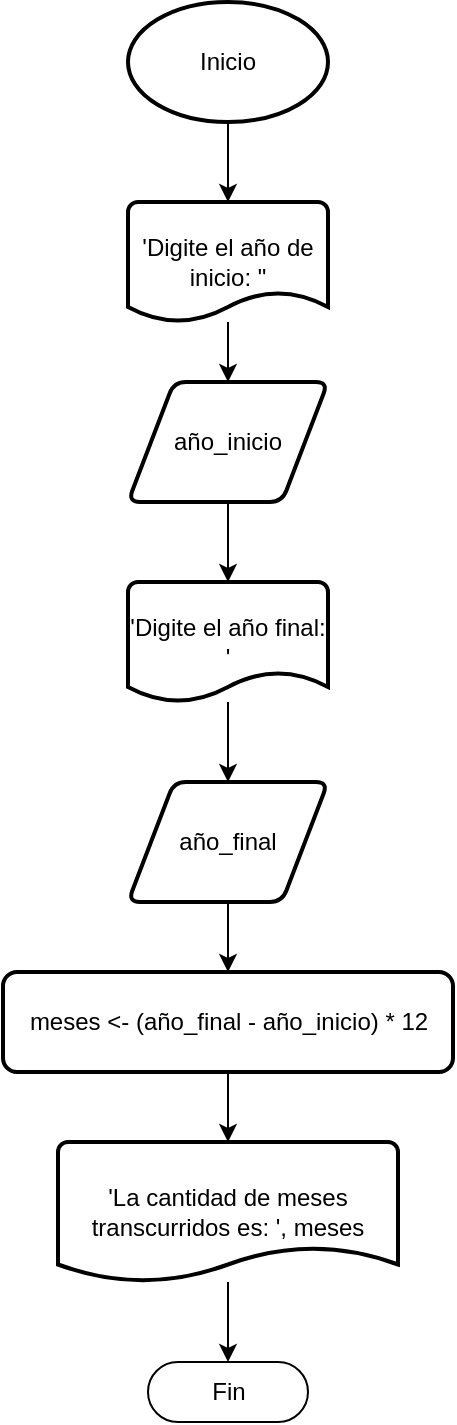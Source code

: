 <mxfile version="15.9.1" type="device"><diagram id="C5RBs43oDa-KdzZeNtuy" name="Page-1"><mxGraphModel dx="1301" dy="784" grid="1" gridSize="10" guides="1" tooltips="1" connect="1" arrows="1" fold="1" page="1" pageScale="1" pageWidth="827" pageHeight="1169" math="0" shadow="0"><root><mxCell id="WIyWlLk6GJQsqaUBKTNV-0"/><mxCell id="WIyWlLk6GJQsqaUBKTNV-1" parent="WIyWlLk6GJQsqaUBKTNV-0"/><mxCell id="AzV96mjqlAm1aurgz04s-3" style="edgeStyle=orthogonalEdgeStyle;rounded=0;orthogonalLoop=1;jettySize=auto;html=1;entryX=0.5;entryY=0;entryDx=0;entryDy=0;entryPerimeter=0;" edge="1" parent="WIyWlLk6GJQsqaUBKTNV-1" source="AzV96mjqlAm1aurgz04s-1" target="AzV96mjqlAm1aurgz04s-2"><mxGeometry relative="1" as="geometry"/></mxCell><mxCell id="AzV96mjqlAm1aurgz04s-1" value="Inicio" style="strokeWidth=2;html=1;shape=mxgraph.flowchart.start_1;whiteSpace=wrap;" vertex="1" parent="WIyWlLk6GJQsqaUBKTNV-1"><mxGeometry x="390" y="100" width="100" height="60" as="geometry"/></mxCell><mxCell id="AzV96mjqlAm1aurgz04s-5" style="edgeStyle=orthogonalEdgeStyle;rounded=0;orthogonalLoop=1;jettySize=auto;html=1;" edge="1" parent="WIyWlLk6GJQsqaUBKTNV-1" source="AzV96mjqlAm1aurgz04s-2" target="AzV96mjqlAm1aurgz04s-4"><mxGeometry relative="1" as="geometry"/></mxCell><mxCell id="AzV96mjqlAm1aurgz04s-2" value="'Digite el año de inicio: &quot;" style="strokeWidth=2;html=1;shape=mxgraph.flowchart.document2;whiteSpace=wrap;size=0.25;" vertex="1" parent="WIyWlLk6GJQsqaUBKTNV-1"><mxGeometry x="390" y="200" width="100" height="60" as="geometry"/></mxCell><mxCell id="AzV96mjqlAm1aurgz04s-7" style="edgeStyle=orthogonalEdgeStyle;rounded=0;orthogonalLoop=1;jettySize=auto;html=1;entryX=0.5;entryY=0;entryDx=0;entryDy=0;entryPerimeter=0;" edge="1" parent="WIyWlLk6GJQsqaUBKTNV-1" source="AzV96mjqlAm1aurgz04s-4" target="AzV96mjqlAm1aurgz04s-6"><mxGeometry relative="1" as="geometry"/></mxCell><mxCell id="AzV96mjqlAm1aurgz04s-4" value="año_inicio" style="shape=parallelogram;html=1;strokeWidth=2;perimeter=parallelogramPerimeter;whiteSpace=wrap;rounded=1;arcSize=12;size=0.23;" vertex="1" parent="WIyWlLk6GJQsqaUBKTNV-1"><mxGeometry x="390" y="290" width="100" height="60" as="geometry"/></mxCell><mxCell id="AzV96mjqlAm1aurgz04s-9" style="edgeStyle=orthogonalEdgeStyle;rounded=0;orthogonalLoop=1;jettySize=auto;html=1;entryX=0.5;entryY=0;entryDx=0;entryDy=0;" edge="1" parent="WIyWlLk6GJQsqaUBKTNV-1" source="AzV96mjqlAm1aurgz04s-6" target="AzV96mjqlAm1aurgz04s-8"><mxGeometry relative="1" as="geometry"/></mxCell><mxCell id="AzV96mjqlAm1aurgz04s-6" value="'Digite el año final: '" style="strokeWidth=2;html=1;shape=mxgraph.flowchart.document2;whiteSpace=wrap;size=0.25;" vertex="1" parent="WIyWlLk6GJQsqaUBKTNV-1"><mxGeometry x="390" y="390" width="100" height="60" as="geometry"/></mxCell><mxCell id="AzV96mjqlAm1aurgz04s-11" style="edgeStyle=orthogonalEdgeStyle;rounded=0;orthogonalLoop=1;jettySize=auto;html=1;entryX=0.5;entryY=0;entryDx=0;entryDy=0;" edge="1" parent="WIyWlLk6GJQsqaUBKTNV-1" source="AzV96mjqlAm1aurgz04s-8" target="AzV96mjqlAm1aurgz04s-10"><mxGeometry relative="1" as="geometry"/></mxCell><mxCell id="AzV96mjqlAm1aurgz04s-8" value="año_final" style="shape=parallelogram;html=1;strokeWidth=2;perimeter=parallelogramPerimeter;whiteSpace=wrap;rounded=1;arcSize=12;size=0.23;" vertex="1" parent="WIyWlLk6GJQsqaUBKTNV-1"><mxGeometry x="390" y="490" width="100" height="60" as="geometry"/></mxCell><mxCell id="AzV96mjqlAm1aurgz04s-13" style="edgeStyle=orthogonalEdgeStyle;rounded=0;orthogonalLoop=1;jettySize=auto;html=1;entryX=0.5;entryY=0;entryDx=0;entryDy=0;entryPerimeter=0;" edge="1" parent="WIyWlLk6GJQsqaUBKTNV-1" source="AzV96mjqlAm1aurgz04s-10" target="AzV96mjqlAm1aurgz04s-12"><mxGeometry relative="1" as="geometry"/></mxCell><mxCell id="AzV96mjqlAm1aurgz04s-10" value="meses &amp;lt;- (año_final - año_inicio) * 12" style="rounded=1;whiteSpace=wrap;html=1;absoluteArcSize=1;arcSize=14;strokeWidth=2;" vertex="1" parent="WIyWlLk6GJQsqaUBKTNV-1"><mxGeometry x="327.5" y="585" width="225" height="50" as="geometry"/></mxCell><mxCell id="AzV96mjqlAm1aurgz04s-15" style="edgeStyle=orthogonalEdgeStyle;rounded=0;orthogonalLoop=1;jettySize=auto;html=1;entryX=0.5;entryY=0.5;entryDx=0;entryDy=-15;entryPerimeter=0;" edge="1" parent="WIyWlLk6GJQsqaUBKTNV-1" source="AzV96mjqlAm1aurgz04s-12" target="AzV96mjqlAm1aurgz04s-14"><mxGeometry relative="1" as="geometry"/></mxCell><mxCell id="AzV96mjqlAm1aurgz04s-12" value="'La cantidad de meses transcurridos es: ', meses" style="strokeWidth=2;html=1;shape=mxgraph.flowchart.document2;whiteSpace=wrap;size=0.25;" vertex="1" parent="WIyWlLk6GJQsqaUBKTNV-1"><mxGeometry x="355" y="670" width="170" height="70" as="geometry"/></mxCell><mxCell id="AzV96mjqlAm1aurgz04s-14" value="Fin" style="html=1;dashed=0;whitespace=wrap;shape=mxgraph.dfd.start" vertex="1" parent="WIyWlLk6GJQsqaUBKTNV-1"><mxGeometry x="400" y="780" width="80" height="30" as="geometry"/></mxCell></root></mxGraphModel></diagram></mxfile>